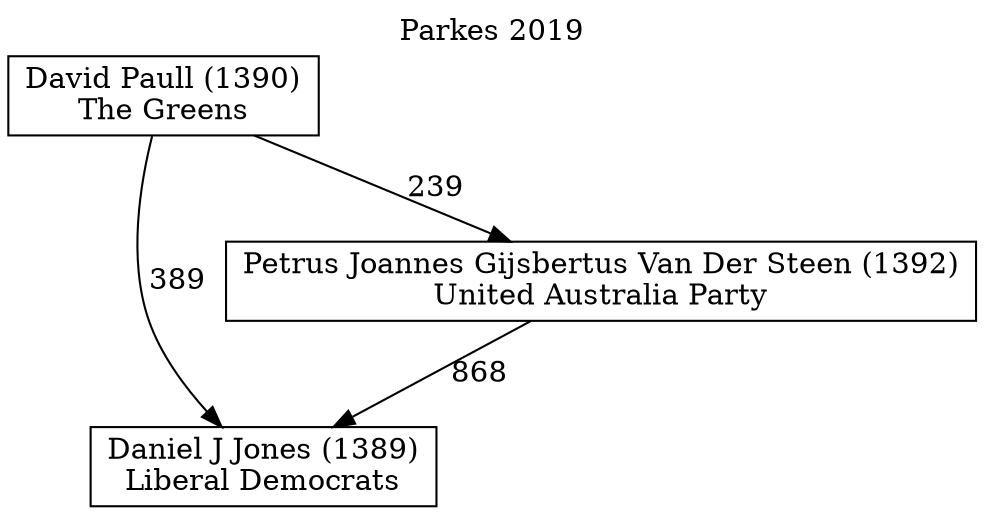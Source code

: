 // House preference flow
digraph "Daniel J Jones (1389)_Parkes_2019" {
	graph [label="Parkes 2019" labelloc=t mclimit=10]
	node [shape=box]
	"Daniel J Jones (1389)" [label="Daniel J Jones (1389)
Liberal Democrats"]
	"Petrus Joannes Gijsbertus Van Der Steen (1392)" [label="Petrus Joannes Gijsbertus Van Der Steen (1392)
United Australia Party"]
	"David Paull (1390)" [label="David Paull (1390)
The Greens"]
	"Petrus Joannes Gijsbertus Van Der Steen (1392)" -> "Daniel J Jones (1389)" [label=868]
	"David Paull (1390)" -> "Petrus Joannes Gijsbertus Van Der Steen (1392)" [label=239]
	"David Paull (1390)" -> "Daniel J Jones (1389)" [label=389]
}
